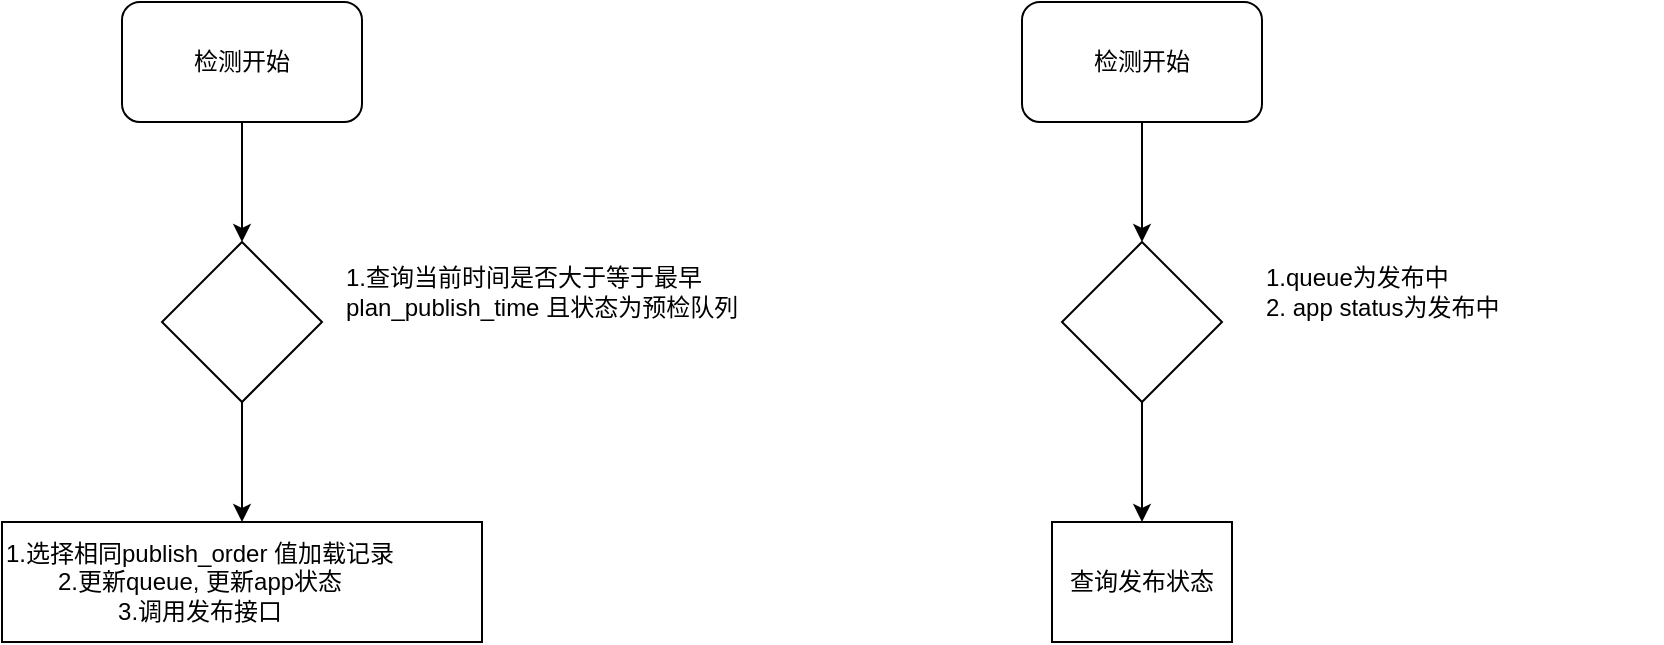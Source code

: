 <mxfile version="20.3.6" type="github">
  <diagram id="O28qBkK3pF0bgLv4EBwH" name="第 1 页">
    <mxGraphModel dx="1182" dy="574" grid="1" gridSize="10" guides="1" tooltips="1" connect="1" arrows="1" fold="1" page="1" pageScale="1" pageWidth="827" pageHeight="1169" math="0" shadow="0">
      <root>
        <mxCell id="0" />
        <mxCell id="1" parent="0" />
        <mxCell id="pnHCCyEthN8mYyZjzj5B-9" style="edgeStyle=orthogonalEdgeStyle;rounded=0;orthogonalLoop=1;jettySize=auto;html=1;entryX=0.5;entryY=0;entryDx=0;entryDy=0;" edge="1" parent="1" source="pnHCCyEthN8mYyZjzj5B-1" target="pnHCCyEthN8mYyZjzj5B-2">
          <mxGeometry relative="1" as="geometry" />
        </mxCell>
        <mxCell id="pnHCCyEthN8mYyZjzj5B-1" value="检测开始" style="rounded=1;whiteSpace=wrap;html=1;" vertex="1" parent="1">
          <mxGeometry x="130" y="70" width="120" height="60" as="geometry" />
        </mxCell>
        <mxCell id="pnHCCyEthN8mYyZjzj5B-6" style="edgeStyle=orthogonalEdgeStyle;rounded=0;orthogonalLoop=1;jettySize=auto;html=1;entryX=0.5;entryY=0;entryDx=0;entryDy=0;" edge="1" parent="1" source="pnHCCyEthN8mYyZjzj5B-2" target="pnHCCyEthN8mYyZjzj5B-5">
          <mxGeometry relative="1" as="geometry" />
        </mxCell>
        <mxCell id="pnHCCyEthN8mYyZjzj5B-2" value="" style="rhombus;whiteSpace=wrap;html=1;" vertex="1" parent="1">
          <mxGeometry x="150" y="190" width="80" height="80" as="geometry" />
        </mxCell>
        <mxCell id="pnHCCyEthN8mYyZjzj5B-4" value="1.查询当前时间是否大于等于最早&lt;br&gt;plan_publish_time 且状态为预检队列" style="text;html=1;strokeColor=none;fillColor=none;align=left;verticalAlign=middle;whiteSpace=wrap;rounded=0;" vertex="1" parent="1">
          <mxGeometry x="240" y="200" width="200" height="30" as="geometry" />
        </mxCell>
        <mxCell id="pnHCCyEthN8mYyZjzj5B-5" value="&lt;div style=&quot;text-align: center;&quot;&gt;&lt;span style=&quot;text-align: left; background-color: initial;&quot;&gt;1.选择相同publish_order 值加载记录&lt;/span&gt;&lt;/div&gt;&lt;div style=&quot;text-align: center;&quot;&gt;&lt;span style=&quot;text-align: left; background-color: initial;&quot;&gt;2.更新queue, 更新app状态&lt;br&gt;&lt;/span&gt;&lt;span style=&quot;background-color: initial; text-align: left;&quot;&gt;3.调用发布接口&lt;/span&gt;&lt;/div&gt;" style="rounded=0;whiteSpace=wrap;html=1;align=left;" vertex="1" parent="1">
          <mxGeometry x="70" y="330" width="240" height="60" as="geometry" />
        </mxCell>
        <mxCell id="pnHCCyEthN8mYyZjzj5B-10" style="edgeStyle=orthogonalEdgeStyle;rounded=0;orthogonalLoop=1;jettySize=auto;html=1;entryX=0.5;entryY=0;entryDx=0;entryDy=0;" edge="1" parent="1" source="pnHCCyEthN8mYyZjzj5B-11" target="pnHCCyEthN8mYyZjzj5B-13">
          <mxGeometry relative="1" as="geometry" />
        </mxCell>
        <mxCell id="pnHCCyEthN8mYyZjzj5B-11" value="检测开始" style="rounded=1;whiteSpace=wrap;html=1;" vertex="1" parent="1">
          <mxGeometry x="580" y="70" width="120" height="60" as="geometry" />
        </mxCell>
        <mxCell id="pnHCCyEthN8mYyZjzj5B-12" style="edgeStyle=orthogonalEdgeStyle;rounded=0;orthogonalLoop=1;jettySize=auto;html=1;entryX=0.5;entryY=0;entryDx=0;entryDy=0;" edge="1" parent="1" source="pnHCCyEthN8mYyZjzj5B-13" target="pnHCCyEthN8mYyZjzj5B-14">
          <mxGeometry relative="1" as="geometry" />
        </mxCell>
        <mxCell id="pnHCCyEthN8mYyZjzj5B-13" value="" style="rhombus;whiteSpace=wrap;html=1;" vertex="1" parent="1">
          <mxGeometry x="600" y="190" width="80" height="80" as="geometry" />
        </mxCell>
        <mxCell id="pnHCCyEthN8mYyZjzj5B-14" value="&lt;div style=&quot;text-align: left;&quot;&gt;查询发布状态&lt;/div&gt;" style="rounded=0;whiteSpace=wrap;html=1;" vertex="1" parent="1">
          <mxGeometry x="595" y="330" width="90" height="60" as="geometry" />
        </mxCell>
        <mxCell id="pnHCCyEthN8mYyZjzj5B-15" value="1.queue为发布中&lt;br&gt;2. app status为发布中" style="text;html=1;strokeColor=none;fillColor=none;align=left;verticalAlign=middle;whiteSpace=wrap;rounded=0;" vertex="1" parent="1">
          <mxGeometry x="700" y="200" width="200" height="30" as="geometry" />
        </mxCell>
      </root>
    </mxGraphModel>
  </diagram>
</mxfile>
